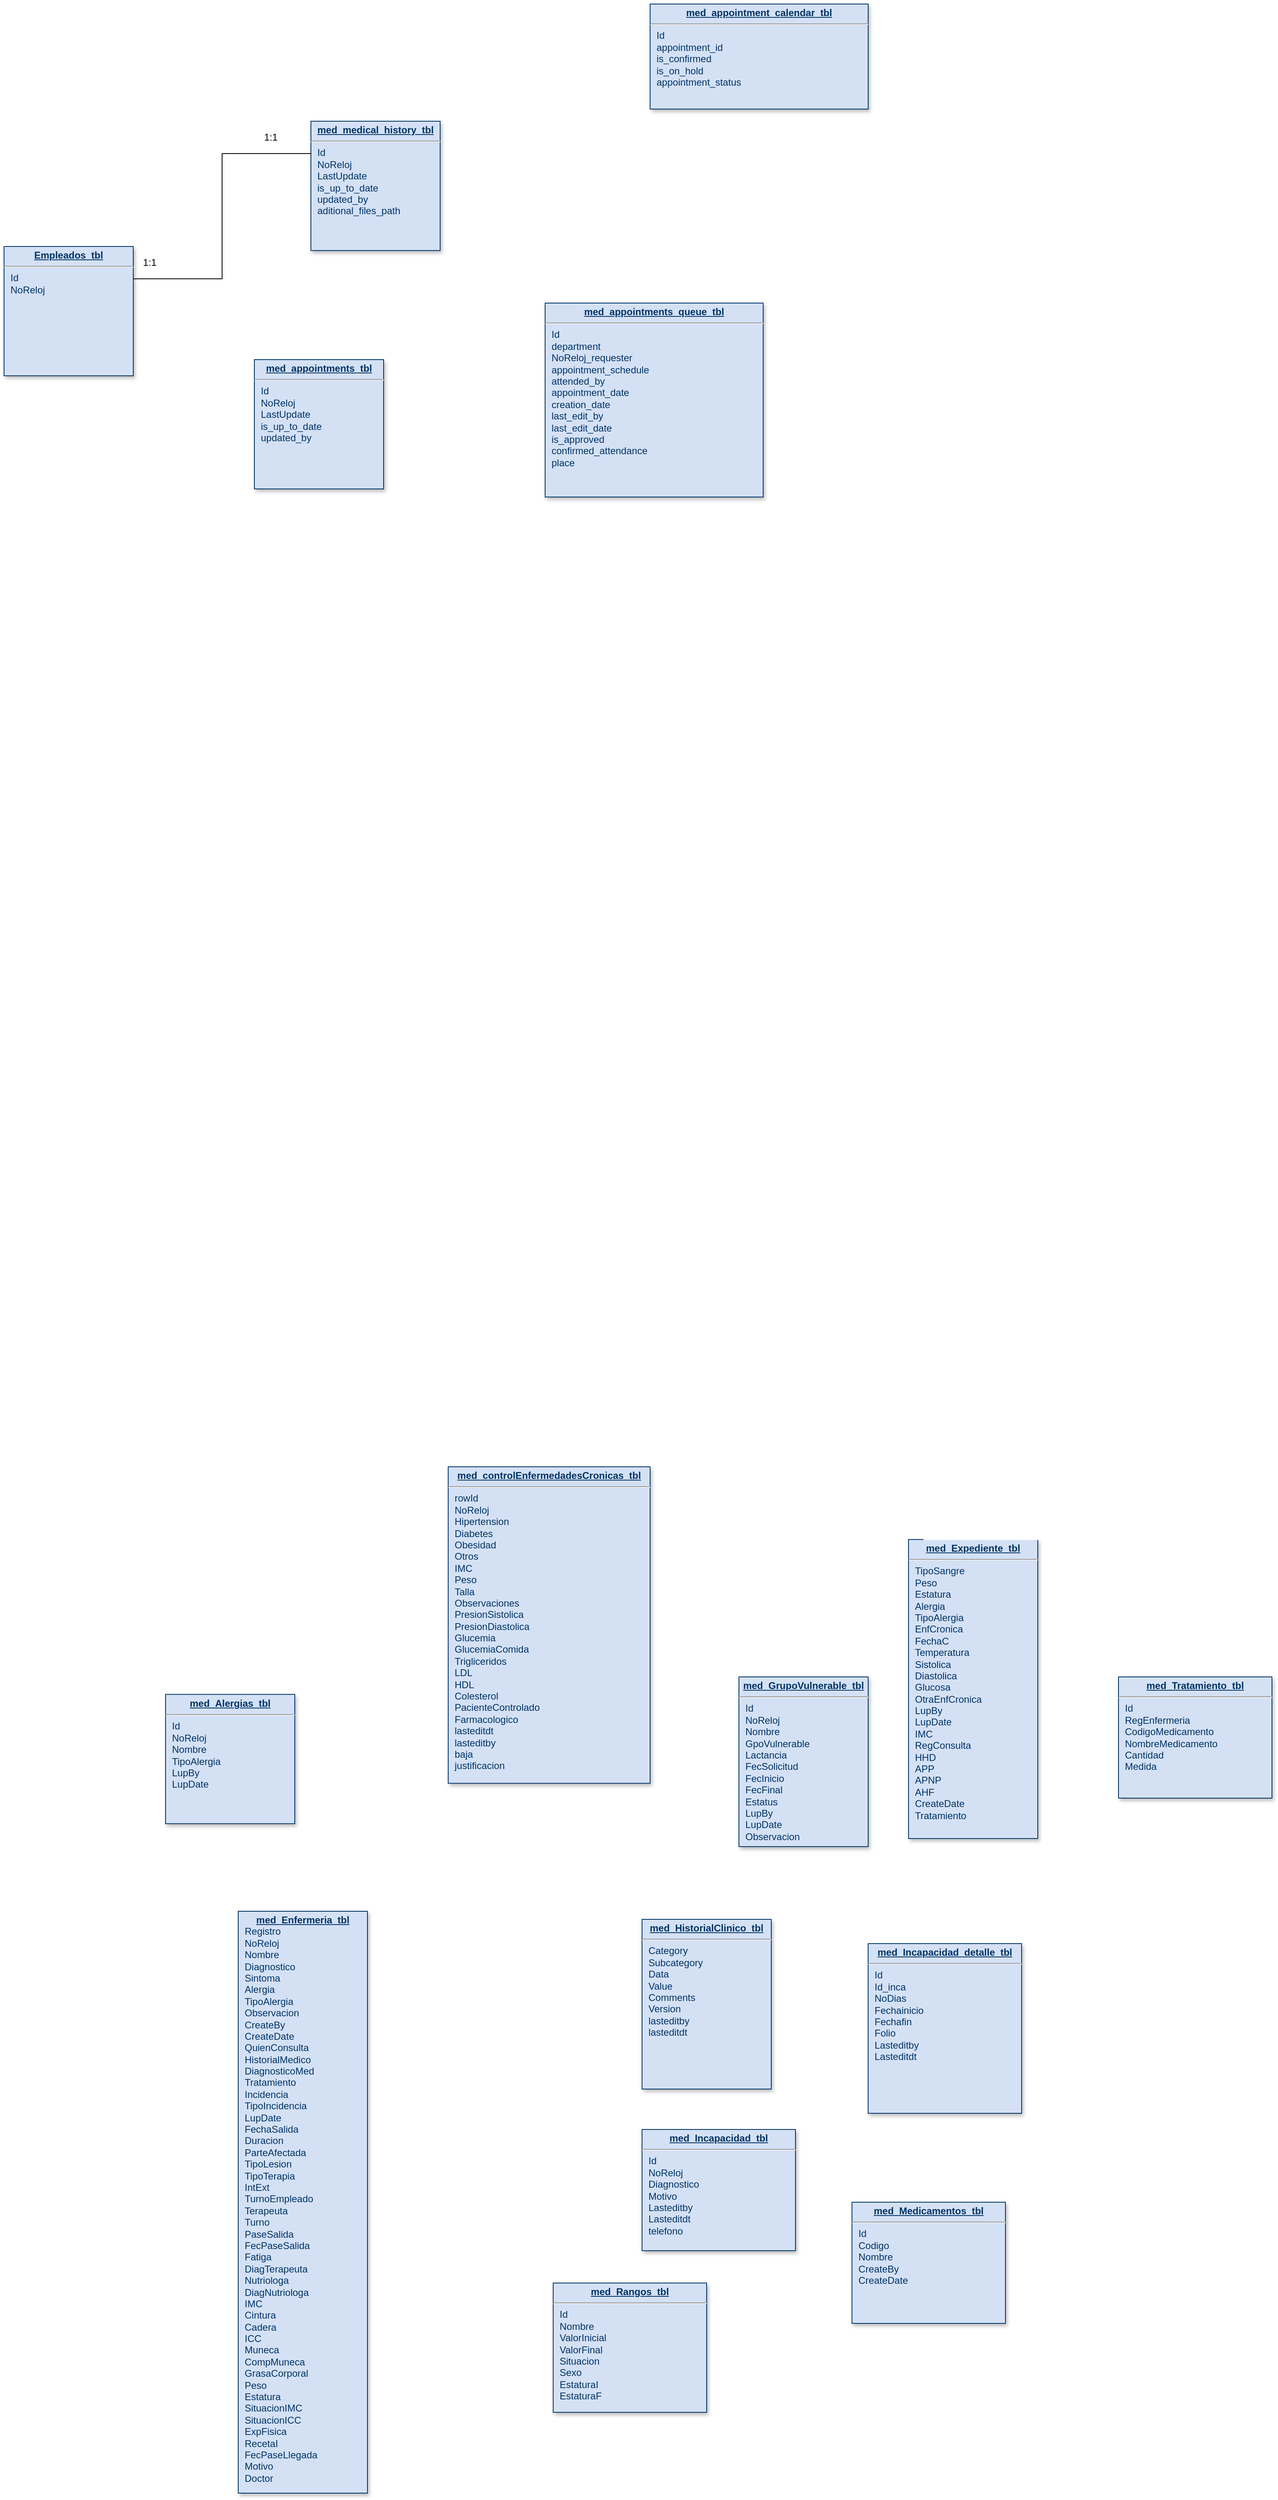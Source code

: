<mxfile version="20.7.4" type="github">
  <diagram name="Page-1" id="efa7a0a1-bf9b-a30e-e6df-94a7791c09e9">
    <mxGraphModel dx="2335" dy="3176" grid="1" gridSize="10" guides="1" tooltips="1" connect="1" arrows="1" fold="1" page="1" pageScale="1" pageWidth="826" pageHeight="1169" background="none" math="0" shadow="0">
      <root>
        <mxCell id="0" />
        <mxCell id="1" parent="0" />
        <mxCell id="19" value="&lt;p style=&quot;margin: 0px; margin-top: 4px; text-align: center; text-decoration: underline;&quot;&gt;&lt;b&gt;med_controlEnfermedadesCronicas_tbl&lt;/b&gt;&lt;/p&gt;&lt;hr&gt;&lt;p style=&quot;margin: 0px; margin-left: 8px;&quot;&gt;rowId&lt;/p&gt;&lt;p style=&quot;margin: 0px; margin-left: 8px;&quot;&gt;NoReloj&lt;/p&gt;&lt;p style=&quot;margin: 0px; margin-left: 8px;&quot;&gt;Hipertension&lt;/p&gt;&lt;p style=&quot;margin: 0px; margin-left: 8px;&quot;&gt;Diabetes&lt;/p&gt;&lt;p style=&quot;margin: 0px; margin-left: 8px;&quot;&gt;Obesidad&lt;/p&gt;&lt;p style=&quot;margin: 0px; margin-left: 8px;&quot;&gt;Otros&lt;/p&gt;&lt;p style=&quot;margin: 0px; margin-left: 8px;&quot;&gt;IMC&lt;/p&gt;&lt;p style=&quot;margin: 0px; margin-left: 8px;&quot;&gt;Peso&lt;/p&gt;&lt;p style=&quot;margin: 0px; margin-left: 8px;&quot;&gt;Talla&lt;/p&gt;&lt;p style=&quot;margin: 0px; margin-left: 8px;&quot;&gt;Observaciones&lt;/p&gt;&lt;p style=&quot;margin: 0px; margin-left: 8px;&quot;&gt;PresionSistolica&lt;/p&gt;&lt;p style=&quot;margin: 0px; margin-left: 8px;&quot;&gt;PresionDiastolica&lt;/p&gt;&lt;p style=&quot;margin: 0px; margin-left: 8px;&quot;&gt;Glucemia&lt;/p&gt;&lt;p style=&quot;margin: 0px; margin-left: 8px;&quot;&gt;GlucemiaComida&lt;/p&gt;&lt;p style=&quot;margin: 0px; margin-left: 8px;&quot;&gt;Trigliceridos&lt;/p&gt;&lt;p style=&quot;margin: 0px; margin-left: 8px;&quot;&gt;LDL&lt;/p&gt;&lt;p style=&quot;margin: 0px; margin-left: 8px;&quot;&gt;HDL&lt;/p&gt;&lt;p style=&quot;margin: 0px; margin-left: 8px;&quot;&gt;Colesterol&lt;/p&gt;&lt;p style=&quot;margin: 0px; margin-left: 8px;&quot;&gt;PacienteControlado&lt;/p&gt;&lt;p style=&quot;margin: 0px; margin-left: 8px;&quot;&gt;Farmacologico&lt;/p&gt;&lt;p style=&quot;margin: 0px; margin-left: 8px;&quot;&gt;lasteditdt&lt;/p&gt;&lt;p style=&quot;margin: 0px; margin-left: 8px;&quot;&gt;lasteditby&lt;/p&gt;&lt;p style=&quot;margin: 0px; margin-left: 8px;&quot;&gt;baja&lt;/p&gt;&lt;p style=&quot;margin: 0px; margin-left: 8px;&quot;&gt;justificacion&lt;/p&gt;" style="verticalAlign=top;align=left;overflow=fill;fontSize=12;fontFamily=Helvetica;html=1;strokeColor=#003366;shadow=1;fillColor=#D4E1F5;fontColor=#003366" parent="1" vertex="1">
          <mxGeometry x="390" y="-260" width="250" height="391.64" as="geometry" />
        </mxCell>
        <mxCell id="25" value="&lt;p style=&quot;margin: 0px; margin-top: 4px; text-align: center; text-decoration: underline;&quot;&gt;&lt;b&gt;med_Alergias_tbl&lt;/b&gt;&lt;/p&gt;&lt;hr&gt;&lt;p style=&quot;margin: 0px; margin-left: 8px;&quot;&gt;Id&lt;/p&gt;&lt;p style=&quot;margin: 0px; margin-left: 8px;&quot;&gt;NoReloj&lt;/p&gt;&lt;p style=&quot;margin: 0px; margin-left: 8px;&quot;&gt;Nombre&lt;/p&gt;&lt;p style=&quot;margin: 0px; margin-left: 8px;&quot;&gt;TipoAlergia&lt;/p&gt;&lt;p style=&quot;margin: 0px; margin-left: 8px;&quot;&gt;LupBy&lt;/p&gt;&lt;p style=&quot;margin: 0px; margin-left: 8px;&quot;&gt;LupDate&lt;/p&gt;" style="verticalAlign=top;align=left;overflow=fill;fontSize=12;fontFamily=Helvetica;html=1;strokeColor=#003366;shadow=1;fillColor=#D4E1F5;fontColor=#003366" parent="1" vertex="1">
          <mxGeometry x="40.0" y="21.64" width="160" height="160" as="geometry" />
        </mxCell>
        <mxCell id="7bc2QwtVbe8RGEMFbYh8-114" value="&lt;p style=&quot;margin: 0px; margin-top: 4px; text-align: center; text-decoration: underline;&quot;&gt;&lt;b&gt;med_Enfermeria_tbl&lt;/b&gt;&lt;/p&gt;&lt;p style=&quot;margin: 0px; margin-left: 8px;&quot;&gt;Registro&lt;/p&gt;&lt;p style=&quot;margin: 0px; margin-left: 8px;&quot;&gt;NoReloj&lt;/p&gt;&lt;p style=&quot;margin: 0px; margin-left: 8px;&quot;&gt;Nombre&lt;/p&gt;&lt;p style=&quot;margin: 0px; margin-left: 8px;&quot;&gt;Diagnostico&lt;/p&gt;&lt;p style=&quot;margin: 0px; margin-left: 8px;&quot;&gt;Sintoma&lt;/p&gt;&lt;p style=&quot;margin: 0px; margin-left: 8px;&quot;&gt;Alergia&lt;/p&gt;&lt;p style=&quot;margin: 0px; margin-left: 8px;&quot;&gt;TipoAlergia&lt;/p&gt;&lt;p style=&quot;margin: 0px; margin-left: 8px;&quot;&gt;Observacion&lt;/p&gt;&lt;p style=&quot;margin: 0px; margin-left: 8px;&quot;&gt;CreateBy&lt;/p&gt;&lt;p style=&quot;margin: 0px; margin-left: 8px;&quot;&gt;CreateDate&lt;/p&gt;&lt;p style=&quot;margin: 0px; margin-left: 8px;&quot;&gt;QuienConsulta&lt;/p&gt;&lt;p style=&quot;margin: 0px; margin-left: 8px;&quot;&gt;HistorialMedico&lt;/p&gt;&lt;p style=&quot;margin: 0px; margin-left: 8px;&quot;&gt;DiagnosticoMed&lt;/p&gt;&lt;p style=&quot;margin: 0px; margin-left: 8px;&quot;&gt;Tratamiento&lt;/p&gt;&lt;p style=&quot;margin: 0px; margin-left: 8px;&quot;&gt;Incidencia&lt;/p&gt;&lt;p style=&quot;margin: 0px; margin-left: 8px;&quot;&gt;TipoIncidencia&lt;/p&gt;&lt;p style=&quot;margin: 0px; margin-left: 8px;&quot;&gt;LupDate&lt;/p&gt;&lt;p style=&quot;margin: 0px; margin-left: 8px;&quot;&gt;FechaSalida&lt;/p&gt;&lt;p style=&quot;margin: 0px; margin-left: 8px;&quot;&gt;Duracion&lt;/p&gt;&lt;p style=&quot;margin: 0px; margin-left: 8px;&quot;&gt;ParteAfectada&lt;/p&gt;&lt;p style=&quot;margin: 0px; margin-left: 8px;&quot;&gt;TipoLesion&lt;/p&gt;&lt;p style=&quot;margin: 0px; margin-left: 8px;&quot;&gt;TipoTerapia&lt;/p&gt;&lt;p style=&quot;margin: 0px; margin-left: 8px;&quot;&gt;IntExt&lt;/p&gt;&lt;p style=&quot;margin: 0px; margin-left: 8px;&quot;&gt;TurnoEmpleado&lt;/p&gt;&lt;p style=&quot;margin: 0px; margin-left: 8px;&quot;&gt;Terapeuta&lt;/p&gt;&lt;p style=&quot;margin: 0px; margin-left: 8px;&quot;&gt;Turno&lt;/p&gt;&lt;p style=&quot;margin: 0px; margin-left: 8px;&quot;&gt;PaseSalida&lt;/p&gt;&lt;p style=&quot;margin: 0px; margin-left: 8px;&quot;&gt;FecPaseSalida&lt;/p&gt;&lt;p style=&quot;margin: 0px; margin-left: 8px;&quot;&gt;Fatiga&lt;/p&gt;&lt;p style=&quot;margin: 0px; margin-left: 8px;&quot;&gt;DiagTerapeuta&lt;/p&gt;&lt;p style=&quot;margin: 0px; margin-left: 8px;&quot;&gt;Nutriologa&lt;/p&gt;&lt;p style=&quot;margin: 0px; margin-left: 8px;&quot;&gt;DiagNutriologa&lt;/p&gt;&lt;p style=&quot;margin: 0px; margin-left: 8px;&quot;&gt;IMC&lt;/p&gt;&lt;p style=&quot;margin: 0px; margin-left: 8px;&quot;&gt;Cintura&lt;/p&gt;&lt;p style=&quot;margin: 0px; margin-left: 8px;&quot;&gt;Cadera&lt;/p&gt;&lt;p style=&quot;margin: 0px; margin-left: 8px;&quot;&gt;ICC&lt;/p&gt;&lt;p style=&quot;margin: 0px; margin-left: 8px;&quot;&gt;Muneca&lt;/p&gt;&lt;p style=&quot;margin: 0px; margin-left: 8px;&quot;&gt;CompMuneca&lt;/p&gt;&lt;p style=&quot;margin: 0px; margin-left: 8px;&quot;&gt;GrasaCorporal&lt;/p&gt;&lt;p style=&quot;margin: 0px; margin-left: 8px;&quot;&gt;Peso&lt;/p&gt;&lt;p style=&quot;margin: 0px; margin-left: 8px;&quot;&gt;Estatura&lt;/p&gt;&lt;p style=&quot;margin: 0px; margin-left: 8px;&quot;&gt;SituacionIMC&lt;/p&gt;&lt;p style=&quot;margin: 0px; margin-left: 8px;&quot;&gt;SituacionICC&lt;/p&gt;&lt;p style=&quot;margin: 0px; margin-left: 8px;&quot;&gt;ExpFisica&lt;/p&gt;&lt;p style=&quot;margin: 0px; margin-left: 8px;&quot;&gt;RecetaI&lt;/p&gt;&lt;p style=&quot;margin: 0px; margin-left: 8px;&quot;&gt;FecPaseLlegada&lt;/p&gt;&lt;p style=&quot;margin: 0px; margin-left: 8px;&quot;&gt;Motivo&lt;/p&gt;&lt;p style=&quot;margin: 0px; margin-left: 8px;&quot;&gt;Doctor&lt;/p&gt;" style="verticalAlign=top;align=left;overflow=fill;fontSize=12;fontFamily=Helvetica;html=1;strokeColor=#003366;shadow=1;fillColor=#D4E1F5;fontColor=#003366" vertex="1" parent="1">
          <mxGeometry x="130" y="290" width="160" height="720" as="geometry" />
        </mxCell>
        <mxCell id="7bc2QwtVbe8RGEMFbYh8-116" value="&lt;p style=&quot;margin: 0px; margin-top: 4px; text-align: center; text-decoration: underline;&quot;&gt;&lt;b&gt;med_Expediente_tbl&lt;/b&gt;&lt;/p&gt;&lt;hr&gt;&lt;p style=&quot;margin: 0px; margin-left: 8px;&quot;&gt;TipoSangre&lt;/p&gt;&lt;p style=&quot;margin: 0px; margin-left: 8px;&quot;&gt;Peso&lt;/p&gt;&lt;p style=&quot;margin: 0px; margin-left: 8px;&quot;&gt;Estatura&lt;/p&gt;&lt;p style=&quot;margin: 0px; margin-left: 8px;&quot;&gt;Alergia&lt;/p&gt;&lt;p style=&quot;margin: 0px; margin-left: 8px;&quot;&gt;TipoAlergia&lt;/p&gt;&lt;p style=&quot;margin: 0px; margin-left: 8px;&quot;&gt;EnfCronica&lt;/p&gt;&lt;p style=&quot;margin: 0px; margin-left: 8px;&quot;&gt;FechaC&lt;/p&gt;&lt;p style=&quot;margin: 0px; margin-left: 8px;&quot;&gt;Temperatura&lt;/p&gt;&lt;p style=&quot;margin: 0px; margin-left: 8px;&quot;&gt;Sistolica&lt;/p&gt;&lt;p style=&quot;margin: 0px; margin-left: 8px;&quot;&gt;Diastolica&lt;/p&gt;&lt;p style=&quot;margin: 0px; margin-left: 8px;&quot;&gt;Glucosa&lt;/p&gt;&lt;p style=&quot;margin: 0px; margin-left: 8px;&quot;&gt;OtraEnfCronica&lt;/p&gt;&lt;p style=&quot;margin: 0px; margin-left: 8px;&quot;&gt;LupBy&lt;/p&gt;&lt;p style=&quot;margin: 0px; margin-left: 8px;&quot;&gt;LupDate&lt;/p&gt;&lt;p style=&quot;margin: 0px; margin-left: 8px;&quot;&gt;IMC&lt;/p&gt;&lt;p style=&quot;margin: 0px; margin-left: 8px;&quot;&gt;RegConsulta&lt;/p&gt;&lt;p style=&quot;margin: 0px; margin-left: 8px;&quot;&gt;HHD&lt;/p&gt;&lt;p style=&quot;margin: 0px; margin-left: 8px;&quot;&gt;APP&lt;/p&gt;&lt;p style=&quot;margin: 0px; margin-left: 8px;&quot;&gt;APNP&lt;/p&gt;&lt;p style=&quot;margin: 0px; margin-left: 8px;&quot;&gt;AHF&lt;/p&gt;&lt;p style=&quot;margin: 0px; margin-left: 8px;&quot;&gt;CreateDate&lt;/p&gt;&lt;p style=&quot;margin: 0px; margin-left: 8px;&quot;&gt;Tratamiento&lt;/p&gt;" style="verticalAlign=top;align=left;overflow=fill;fontSize=12;fontFamily=Helvetica;html=1;strokeColor=#003366;shadow=1;fillColor=#D4E1F5;fontColor=#003366" vertex="1" parent="1">
          <mxGeometry x="960" y="-170" width="160" height="370" as="geometry" />
        </mxCell>
        <mxCell id="7bc2QwtVbe8RGEMFbYh8-117" value="&lt;p style=&quot;margin: 0px; margin-top: 4px; text-align: center; text-decoration: underline;&quot;&gt;&lt;b&gt;med_GrupoVulnerable_tbl&lt;/b&gt;&lt;/p&gt;&lt;hr&gt;&lt;p style=&quot;margin: 0px; margin-left: 8px;&quot;&gt;Id&lt;/p&gt;&lt;p style=&quot;margin: 0px; margin-left: 8px;&quot;&gt;NoReloj&lt;/p&gt;&lt;p style=&quot;margin: 0px; margin-left: 8px;&quot;&gt;Nombre&lt;/p&gt;&lt;p style=&quot;margin: 0px; margin-left: 8px;&quot;&gt;GpoVulnerable&lt;/p&gt;&lt;p style=&quot;margin: 0px; margin-left: 8px;&quot;&gt;Lactancia&lt;/p&gt;&lt;p style=&quot;margin: 0px; margin-left: 8px;&quot;&gt;FecSolicitud&lt;/p&gt;&lt;p style=&quot;margin: 0px; margin-left: 8px;&quot;&gt;FecInicio&lt;/p&gt;&lt;p style=&quot;margin: 0px; margin-left: 8px;&quot;&gt;FecFinal&lt;/p&gt;&lt;p style=&quot;margin: 0px; margin-left: 8px;&quot;&gt;Estatus&lt;/p&gt;&lt;p style=&quot;margin: 0px; margin-left: 8px;&quot;&gt;LupBy&lt;/p&gt;&lt;p style=&quot;margin: 0px; margin-left: 8px;&quot;&gt;LupDate&lt;/p&gt;&lt;p style=&quot;margin: 0px; margin-left: 8px;&quot;&gt;Observacion&lt;/p&gt;" style="verticalAlign=top;align=left;overflow=fill;fontSize=12;fontFamily=Helvetica;html=1;strokeColor=#003366;shadow=1;fillColor=#D4E1F5;fontColor=#003366" vertex="1" parent="1">
          <mxGeometry x="750" width="160" height="210" as="geometry" />
        </mxCell>
        <mxCell id="7bc2QwtVbe8RGEMFbYh8-118" value="&lt;p style=&quot;margin: 0px; margin-top: 4px; text-align: center; text-decoration: underline;&quot;&gt;&lt;b&gt;med_HistorialClinico_tbl&lt;/b&gt;&lt;/p&gt;&lt;hr&gt;&lt;p style=&quot;margin: 0px; margin-left: 8px;&quot;&gt;Category&lt;/p&gt;&lt;p style=&quot;margin: 0px; margin-left: 8px;&quot;&gt;Subcategory&lt;/p&gt;&lt;p style=&quot;margin: 0px; margin-left: 8px;&quot;&gt;Data&lt;/p&gt;&lt;p style=&quot;margin: 0px; margin-left: 8px;&quot;&gt;Value&lt;/p&gt;&lt;p style=&quot;margin: 0px; margin-left: 8px;&quot;&gt;Comments&lt;/p&gt;&lt;p style=&quot;margin: 0px; margin-left: 8px;&quot;&gt;Version&lt;/p&gt;&lt;p style=&quot;margin: 0px; margin-left: 8px;&quot;&gt;lasteditby&lt;/p&gt;&lt;p style=&quot;margin: 0px; margin-left: 8px;&quot;&gt;lasteditdt&lt;/p&gt;" style="verticalAlign=top;align=left;overflow=fill;fontSize=12;fontFamily=Helvetica;html=1;strokeColor=#003366;shadow=1;fillColor=#D4E1F5;fontColor=#003366" vertex="1" parent="1">
          <mxGeometry x="630" y="300" width="160" height="210" as="geometry" />
        </mxCell>
        <mxCell id="7bc2QwtVbe8RGEMFbYh8-119" value="&lt;p style=&quot;margin: 0px; margin-top: 4px; text-align: center; text-decoration: underline;&quot;&gt;&lt;b&gt;med_Incapacidad_detalle_tbl&lt;/b&gt;&lt;/p&gt;&lt;hr&gt;&lt;p style=&quot;margin: 0px; margin-left: 8px;&quot;&gt;Id&lt;/p&gt;&lt;p style=&quot;margin: 0px; margin-left: 8px;&quot;&gt;Id_inca&lt;/p&gt;&lt;p style=&quot;margin: 0px; margin-left: 8px;&quot;&gt;NoDias&lt;/p&gt;&lt;p style=&quot;margin: 0px; margin-left: 8px;&quot;&gt;Fechainicio&lt;/p&gt;&lt;p style=&quot;margin: 0px; margin-left: 8px;&quot;&gt;Fechafin&lt;/p&gt;&lt;p style=&quot;margin: 0px; margin-left: 8px;&quot;&gt;Folio&lt;/p&gt;&lt;p style=&quot;margin: 0px; margin-left: 8px;&quot;&gt;Lasteditby&lt;/p&gt;&lt;p style=&quot;margin: 0px; margin-left: 8px;&quot;&gt;Lasteditdt&lt;/p&gt;" style="verticalAlign=top;align=left;overflow=fill;fontSize=12;fontFamily=Helvetica;html=1;strokeColor=#003366;shadow=1;fillColor=#D4E1F5;fontColor=#003366" vertex="1" parent="1">
          <mxGeometry x="910" y="330" width="190" height="210" as="geometry" />
        </mxCell>
        <mxCell id="7bc2QwtVbe8RGEMFbYh8-120" value="&lt;p style=&quot;margin: 0px; margin-top: 4px; text-align: center; text-decoration: underline;&quot;&gt;&lt;b&gt;med_Incapacidad_tbl&lt;/b&gt;&lt;/p&gt;&lt;hr&gt;&lt;p style=&quot;margin: 0px; margin-left: 8px;&quot;&gt;Id&lt;/p&gt;&lt;p style=&quot;margin: 0px; margin-left: 8px;&quot;&gt;NoReloj&lt;/p&gt;&lt;p style=&quot;margin: 0px; margin-left: 8px;&quot;&gt;Diagnostico&lt;/p&gt;&lt;p style=&quot;margin: 0px; margin-left: 8px;&quot;&gt;Motivo&lt;/p&gt;&lt;p style=&quot;margin: 0px; margin-left: 8px;&quot;&gt;Lasteditby&lt;/p&gt;&lt;p style=&quot;margin: 0px; margin-left: 8px;&quot;&gt;Lasteditdt&lt;/p&gt;&lt;p style=&quot;margin: 0px; margin-left: 8px;&quot;&gt;telefono&lt;/p&gt;" style="verticalAlign=top;align=left;overflow=fill;fontSize=12;fontFamily=Helvetica;html=1;strokeColor=#003366;shadow=1;fillColor=#D4E1F5;fontColor=#003366" vertex="1" parent="1">
          <mxGeometry x="630" y="560" width="190" height="150" as="geometry" />
        </mxCell>
        <mxCell id="7bc2QwtVbe8RGEMFbYh8-121" value="&lt;p style=&quot;margin: 0px; margin-top: 4px; text-align: center; text-decoration: underline;&quot;&gt;&lt;b&gt;med_Medicamentos_tbl&lt;/b&gt;&lt;/p&gt;&lt;hr&gt;&lt;p style=&quot;margin: 0px; margin-left: 8px;&quot;&gt;Id&lt;/p&gt;&lt;p style=&quot;margin: 0px; margin-left: 8px;&quot;&gt;Codigo&lt;/p&gt;&lt;p style=&quot;margin: 0px; margin-left: 8px;&quot;&gt;Nombre&lt;/p&gt;&lt;p style=&quot;margin: 0px; margin-left: 8px;&quot;&gt;CreateBy&lt;/p&gt;&lt;p style=&quot;margin: 0px; margin-left: 8px;&quot;&gt;CreateDate&lt;/p&gt;" style="verticalAlign=top;align=left;overflow=fill;fontSize=12;fontFamily=Helvetica;html=1;strokeColor=#003366;shadow=1;fillColor=#D4E1F5;fontColor=#003366" vertex="1" parent="1">
          <mxGeometry x="890" y="650" width="190" height="150" as="geometry" />
        </mxCell>
        <mxCell id="7bc2QwtVbe8RGEMFbYh8-122" value="&lt;p style=&quot;margin: 0px; margin-top: 4px; text-align: center; text-decoration: underline;&quot;&gt;&lt;b&gt;med_Rangos_tbl&lt;/b&gt;&lt;/p&gt;&lt;hr&gt;&lt;p style=&quot;margin: 0px; margin-left: 8px;&quot;&gt;Id&lt;/p&gt;&lt;p style=&quot;margin: 0px; margin-left: 8px;&quot;&gt;Nombre&lt;/p&gt;&lt;p style=&quot;margin: 0px; margin-left: 8px;&quot;&gt;ValorInicial&lt;/p&gt;&lt;p style=&quot;margin: 0px; margin-left: 8px;&quot;&gt;ValorFinal&lt;/p&gt;&lt;p style=&quot;margin: 0px; margin-left: 8px;&quot;&gt;Situacion&lt;/p&gt;&lt;p style=&quot;margin: 0px; margin-left: 8px;&quot;&gt;Sexo&lt;/p&gt;&lt;p style=&quot;margin: 0px; margin-left: 8px;&quot;&gt;EstaturaI&lt;/p&gt;&lt;p style=&quot;margin: 0px; margin-left: 8px;&quot;&gt;EstaturaF&lt;/p&gt;" style="verticalAlign=top;align=left;overflow=fill;fontSize=12;fontFamily=Helvetica;html=1;strokeColor=#003366;shadow=1;fillColor=#D4E1F5;fontColor=#003366" vertex="1" parent="1">
          <mxGeometry x="520" y="750" width="190" height="160" as="geometry" />
        </mxCell>
        <mxCell id="7bc2QwtVbe8RGEMFbYh8-123" value="&lt;p style=&quot;margin: 0px; margin-top: 4px; text-align: center; text-decoration: underline;&quot;&gt;&lt;b&gt;med_Tratamiento_tbl&lt;/b&gt;&lt;/p&gt;&lt;hr&gt;&lt;p style=&quot;margin: 0px; margin-left: 8px;&quot;&gt;Id&lt;/p&gt;&lt;p style=&quot;margin: 0px; margin-left: 8px;&quot;&gt;RegEnfermeria&lt;/p&gt;&lt;p style=&quot;margin: 0px; margin-left: 8px;&quot;&gt;CodigoMedicamento&lt;/p&gt;&lt;p style=&quot;margin: 0px; margin-left: 8px;&quot;&gt;NombreMedicamento&lt;/p&gt;&lt;p style=&quot;margin: 0px; margin-left: 8px;&quot;&gt;Cantidad&lt;/p&gt;&lt;p style=&quot;margin: 0px; margin-left: 8px;&quot;&gt;Medida&lt;/p&gt;" style="verticalAlign=top;align=left;overflow=fill;fontSize=12;fontFamily=Helvetica;html=1;strokeColor=#003366;shadow=1;fillColor=#D4E1F5;fontColor=#003366" vertex="1" parent="1">
          <mxGeometry x="1220" width="190" height="150" as="geometry" />
        </mxCell>
        <mxCell id="7bc2QwtVbe8RGEMFbYh8-124" value="&lt;p style=&quot;margin: 0px; margin-top: 4px; text-align: center; text-decoration: underline;&quot;&gt;&lt;b&gt;med_medical_history_tbl&lt;/b&gt;&lt;/p&gt;&lt;hr&gt;&lt;p style=&quot;margin: 0px; margin-left: 8px;&quot;&gt;Id&lt;/p&gt;&lt;p style=&quot;margin: 0px; margin-left: 8px;&quot;&gt;NoReloj&lt;/p&gt;&lt;p style=&quot;margin: 0px; margin-left: 8px;&quot;&gt;LastUpdate&lt;/p&gt;&lt;p style=&quot;margin: 0px; margin-left: 8px;&quot;&gt;is_up_to_date&lt;/p&gt;&lt;p style=&quot;margin: 0px; margin-left: 8px;&quot;&gt;updated_by&lt;/p&gt;&lt;p style=&quot;margin: 0px; margin-left: 8px;&quot;&gt;aditional_files_path&lt;/p&gt;" style="verticalAlign=top;align=left;overflow=fill;fontSize=12;fontFamily=Helvetica;html=1;strokeColor=#003366;shadow=1;fillColor=#D4E1F5;fontColor=#003366" vertex="1" parent="1">
          <mxGeometry x="220.0" y="-1925.0" width="160" height="160" as="geometry" />
        </mxCell>
        <mxCell id="7bc2QwtVbe8RGEMFbYh8-128" style="edgeStyle=orthogonalEdgeStyle;rounded=0;orthogonalLoop=1;jettySize=auto;html=1;exitX=1;exitY=0.25;exitDx=0;exitDy=0;entryX=0;entryY=0.25;entryDx=0;entryDy=0;endArrow=none;endFill=0;" edge="1" parent="1" source="7bc2QwtVbe8RGEMFbYh8-125" target="7bc2QwtVbe8RGEMFbYh8-124">
          <mxGeometry relative="1" as="geometry" />
        </mxCell>
        <mxCell id="7bc2QwtVbe8RGEMFbYh8-125" value="&lt;p style=&quot;margin: 0px; margin-top: 4px; text-align: center; text-decoration: underline;&quot;&gt;&lt;b&gt;Empleados_tbl&lt;/b&gt;&lt;/p&gt;&lt;hr&gt;&lt;p style=&quot;margin: 0px; margin-left: 8px;&quot;&gt;Id&lt;/p&gt;&lt;p style=&quot;margin: 0px; margin-left: 8px;&quot;&gt;NoReloj&lt;/p&gt;&lt;p style=&quot;margin: 0px; margin-left: 8px;&quot;&gt;&lt;br&gt;&lt;/p&gt;" style="verticalAlign=top;align=left;overflow=fill;fontSize=12;fontFamily=Helvetica;html=1;strokeColor=#003366;shadow=1;fillColor=#D4E1F5;fontColor=#003366" vertex="1" parent="1">
          <mxGeometry x="-160.0" y="-1770.0" width="160" height="160" as="geometry" />
        </mxCell>
        <mxCell id="7bc2QwtVbe8RGEMFbYh8-129" value="1:1" style="text;html=1;align=center;verticalAlign=middle;resizable=0;points=[];autosize=1;strokeColor=none;fillColor=none;" vertex="1" parent="1">
          <mxGeometry y="-1765" width="40" height="30" as="geometry" />
        </mxCell>
        <mxCell id="7bc2QwtVbe8RGEMFbYh8-130" value="1:1" style="text;html=1;align=center;verticalAlign=middle;resizable=0;points=[];autosize=1;strokeColor=none;fillColor=none;" vertex="1" parent="1">
          <mxGeometry x="150" y="-1920" width="40" height="30" as="geometry" />
        </mxCell>
        <mxCell id="7bc2QwtVbe8RGEMFbYh8-131" value="&lt;p style=&quot;margin: 0px; margin-top: 4px; text-align: center; text-decoration: underline;&quot;&gt;&lt;b&gt;med_appointments_tbl&lt;/b&gt;&lt;/p&gt;&lt;hr&gt;&lt;p style=&quot;margin: 0px; margin-left: 8px;&quot;&gt;Id&lt;/p&gt;&lt;p style=&quot;margin: 0px; margin-left: 8px;&quot;&gt;NoReloj&lt;/p&gt;&lt;p style=&quot;margin: 0px; margin-left: 8px;&quot;&gt;LastUpdate&lt;/p&gt;&lt;p style=&quot;margin: 0px; margin-left: 8px;&quot;&gt;is_up_to_date&lt;/p&gt;&lt;p style=&quot;margin: 0px; margin-left: 8px;&quot;&gt;updated_by&lt;/p&gt;" style="verticalAlign=top;align=left;overflow=fill;fontSize=12;fontFamily=Helvetica;html=1;strokeColor=#003366;shadow=1;fillColor=#D4E1F5;fontColor=#003366" vertex="1" parent="1">
          <mxGeometry x="150.0" y="-1630.0" width="160" height="160" as="geometry" />
        </mxCell>
        <mxCell id="7bc2QwtVbe8RGEMFbYh8-132" value="&lt;p style=&quot;margin: 0px; margin-top: 4px; text-align: center; text-decoration: underline;&quot;&gt;&lt;b&gt;med_appointments_queue_tbl&lt;/b&gt;&lt;/p&gt;&lt;hr&gt;&lt;p style=&quot;margin: 0px; margin-left: 8px;&quot;&gt;Id&lt;/p&gt;&lt;p style=&quot;margin: 0px; margin-left: 8px;&quot;&gt;department&lt;/p&gt;&lt;p style=&quot;margin: 0px; margin-left: 8px;&quot;&gt;NoReloj_requester&lt;/p&gt;&lt;p style=&quot;margin: 0px; margin-left: 8px;&quot;&gt;appointment_schedule&lt;/p&gt;&lt;p style=&quot;margin: 0px; margin-left: 8px;&quot;&gt;attended_by&lt;/p&gt;&lt;p style=&quot;margin: 0px; margin-left: 8px;&quot;&gt;appointment_date&lt;/p&gt;&lt;p style=&quot;margin: 0px; margin-left: 8px;&quot;&gt;creation_date&lt;/p&gt;&lt;p style=&quot;margin: 0px; margin-left: 8px;&quot;&gt;last_edit_by&lt;/p&gt;&lt;p style=&quot;margin: 0px; margin-left: 8px;&quot;&gt;last_edit_date&lt;/p&gt;&lt;p style=&quot;margin: 0px; margin-left: 8px;&quot;&gt;is_approved&lt;/p&gt;&lt;p style=&quot;margin: 0px; margin-left: 8px;&quot;&gt;confirmed_attendance&lt;/p&gt;&lt;p style=&quot;margin: 0px; margin-left: 8px;&quot;&gt;place&lt;/p&gt;&lt;p style=&quot;margin: 0px; margin-left: 8px;&quot;&gt;&lt;br&gt;&lt;/p&gt;" style="verticalAlign=top;align=left;overflow=fill;fontSize=12;fontFamily=Helvetica;html=1;strokeColor=#003366;shadow=1;fillColor=#D4E1F5;fontColor=#003366" vertex="1" parent="1">
          <mxGeometry x="510" y="-1700" width="270" height="240" as="geometry" />
        </mxCell>
        <mxCell id="7bc2QwtVbe8RGEMFbYh8-133" value="&lt;p style=&quot;margin: 0px; margin-top: 4px; text-align: center; text-decoration: underline;&quot;&gt;&lt;b&gt;med_appointment_calendar_tbl&lt;/b&gt;&lt;/p&gt;&lt;hr&gt;&lt;p style=&quot;margin: 0px; margin-left: 8px;&quot;&gt;Id&lt;/p&gt;&lt;p style=&quot;margin: 0px; margin-left: 8px;&quot;&gt;appointment_id&lt;/p&gt;&lt;p style=&quot;margin: 0px; margin-left: 8px;&quot;&gt;is_confirmed&lt;/p&gt;&lt;p style=&quot;margin: 0px; margin-left: 8px;&quot;&gt;is_on_hold&lt;/p&gt;&lt;p style=&quot;margin: 0px; margin-left: 8px;&quot;&gt;appointment_status&lt;/p&gt;&lt;p style=&quot;margin: 0px; margin-left: 8px;&quot;&gt;&lt;br&gt;&lt;/p&gt;" style="verticalAlign=top;align=left;overflow=fill;fontSize=12;fontFamily=Helvetica;html=1;strokeColor=#003366;shadow=1;fillColor=#D4E1F5;fontColor=#003366" vertex="1" parent="1">
          <mxGeometry x="640" y="-2070" width="270" height="130" as="geometry" />
        </mxCell>
      </root>
    </mxGraphModel>
  </diagram>
</mxfile>
